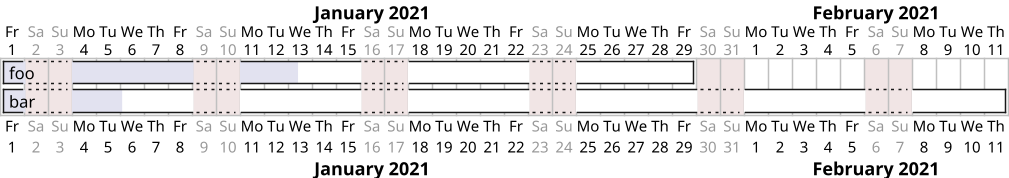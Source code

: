 {
  "sha1": "dzax5b6w60xrywb0b5p231en5ey08zc",
  "insertion": {
    "when": "2024-06-01T09:03:03.659Z",
    "url": "https://forum.plantuml.net/10679/feature-gantt-progress?show=14108#c14108",
    "user": "plantuml@gmail.com"
  }
}
@startgantt
scale 1.5
printscale daily
saturday are closed
sunday are closed

Project starts the 1st of january 2021
[foo] lasts 21 days
[foo] is 40% completed
[bar] lasts 30 days and is 10% complete
@endgantt
